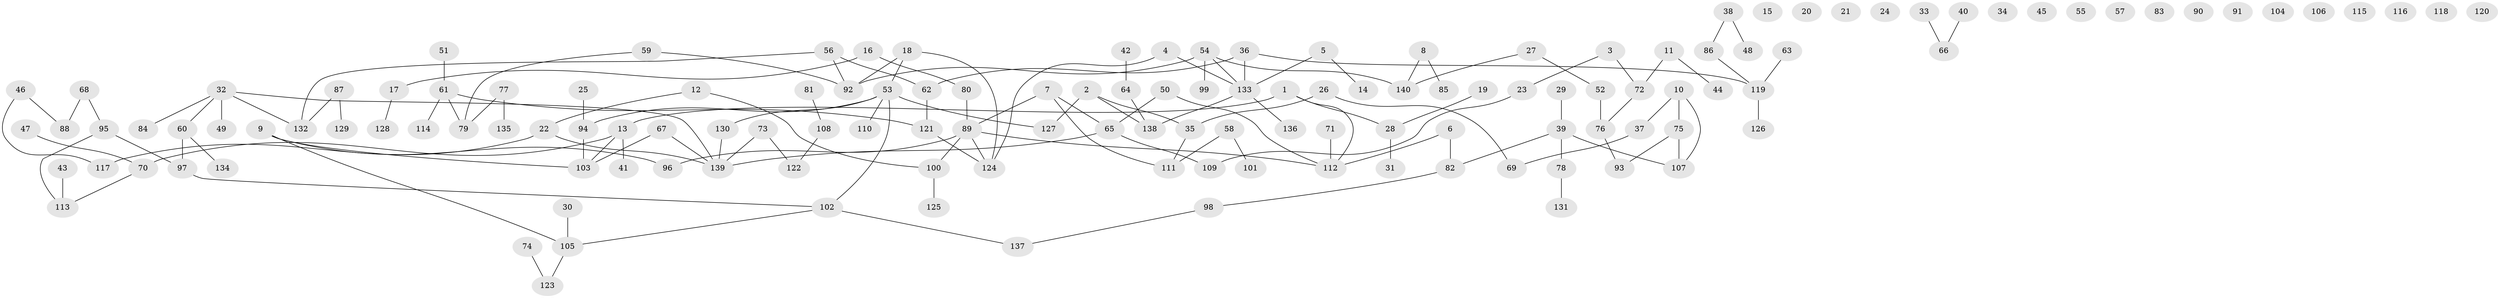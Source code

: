 // coarse degree distribution, {5: 0.024096385542168676, 3: 0.1927710843373494, 2: 0.3373493975903614, 4: 0.10843373493975904, 1: 0.27710843373493976, 6: 0.04819277108433735, 7: 0.012048192771084338}
// Generated by graph-tools (version 1.1) at 2025/48/03/04/25 22:48:16]
// undirected, 140 vertices, 143 edges
graph export_dot {
  node [color=gray90,style=filled];
  1;
  2;
  3;
  4;
  5;
  6;
  7;
  8;
  9;
  10;
  11;
  12;
  13;
  14;
  15;
  16;
  17;
  18;
  19;
  20;
  21;
  22;
  23;
  24;
  25;
  26;
  27;
  28;
  29;
  30;
  31;
  32;
  33;
  34;
  35;
  36;
  37;
  38;
  39;
  40;
  41;
  42;
  43;
  44;
  45;
  46;
  47;
  48;
  49;
  50;
  51;
  52;
  53;
  54;
  55;
  56;
  57;
  58;
  59;
  60;
  61;
  62;
  63;
  64;
  65;
  66;
  67;
  68;
  69;
  70;
  71;
  72;
  73;
  74;
  75;
  76;
  77;
  78;
  79;
  80;
  81;
  82;
  83;
  84;
  85;
  86;
  87;
  88;
  89;
  90;
  91;
  92;
  93;
  94;
  95;
  96;
  97;
  98;
  99;
  100;
  101;
  102;
  103;
  104;
  105;
  106;
  107;
  108;
  109;
  110;
  111;
  112;
  113;
  114;
  115;
  116;
  117;
  118;
  119;
  120;
  121;
  122;
  123;
  124;
  125;
  126;
  127;
  128;
  129;
  130;
  131;
  132;
  133;
  134;
  135;
  136;
  137;
  138;
  139;
  140;
  1 -- 13;
  1 -- 28;
  1 -- 112;
  2 -- 35;
  2 -- 127;
  2 -- 138;
  3 -- 23;
  3 -- 72;
  4 -- 124;
  4 -- 133;
  5 -- 14;
  5 -- 133;
  6 -- 82;
  6 -- 112;
  7 -- 65;
  7 -- 89;
  7 -- 111;
  8 -- 85;
  8 -- 140;
  9 -- 96;
  9 -- 103;
  9 -- 105;
  10 -- 37;
  10 -- 75;
  10 -- 107;
  11 -- 44;
  11 -- 72;
  12 -- 22;
  12 -- 100;
  13 -- 41;
  13 -- 70;
  13 -- 103;
  16 -- 17;
  16 -- 80;
  17 -- 128;
  18 -- 53;
  18 -- 92;
  18 -- 124;
  19 -- 28;
  22 -- 117;
  22 -- 139;
  23 -- 109;
  25 -- 94;
  26 -- 35;
  26 -- 69;
  27 -- 52;
  27 -- 140;
  28 -- 31;
  29 -- 39;
  30 -- 105;
  32 -- 49;
  32 -- 60;
  32 -- 84;
  32 -- 132;
  32 -- 139;
  33 -- 66;
  35 -- 111;
  36 -- 62;
  36 -- 119;
  36 -- 133;
  37 -- 69;
  38 -- 48;
  38 -- 86;
  39 -- 78;
  39 -- 82;
  39 -- 107;
  40 -- 66;
  42 -- 64;
  43 -- 113;
  46 -- 88;
  46 -- 117;
  47 -- 70;
  50 -- 65;
  50 -- 112;
  51 -- 61;
  52 -- 76;
  53 -- 94;
  53 -- 102;
  53 -- 110;
  53 -- 127;
  53 -- 130;
  54 -- 92;
  54 -- 99;
  54 -- 133;
  54 -- 140;
  56 -- 62;
  56 -- 92;
  56 -- 132;
  58 -- 101;
  58 -- 111;
  59 -- 79;
  59 -- 92;
  60 -- 97;
  60 -- 134;
  61 -- 79;
  61 -- 114;
  61 -- 121;
  62 -- 121;
  63 -- 119;
  64 -- 138;
  65 -- 109;
  65 -- 139;
  67 -- 103;
  67 -- 139;
  68 -- 88;
  68 -- 95;
  70 -- 113;
  71 -- 112;
  72 -- 76;
  73 -- 122;
  73 -- 139;
  74 -- 123;
  75 -- 93;
  75 -- 107;
  76 -- 93;
  77 -- 79;
  77 -- 135;
  78 -- 131;
  80 -- 89;
  81 -- 108;
  82 -- 98;
  86 -- 119;
  87 -- 129;
  87 -- 132;
  89 -- 96;
  89 -- 100;
  89 -- 112;
  89 -- 124;
  94 -- 103;
  95 -- 97;
  95 -- 113;
  97 -- 102;
  98 -- 137;
  100 -- 125;
  102 -- 105;
  102 -- 137;
  105 -- 123;
  108 -- 122;
  119 -- 126;
  121 -- 124;
  130 -- 139;
  133 -- 136;
  133 -- 138;
}
